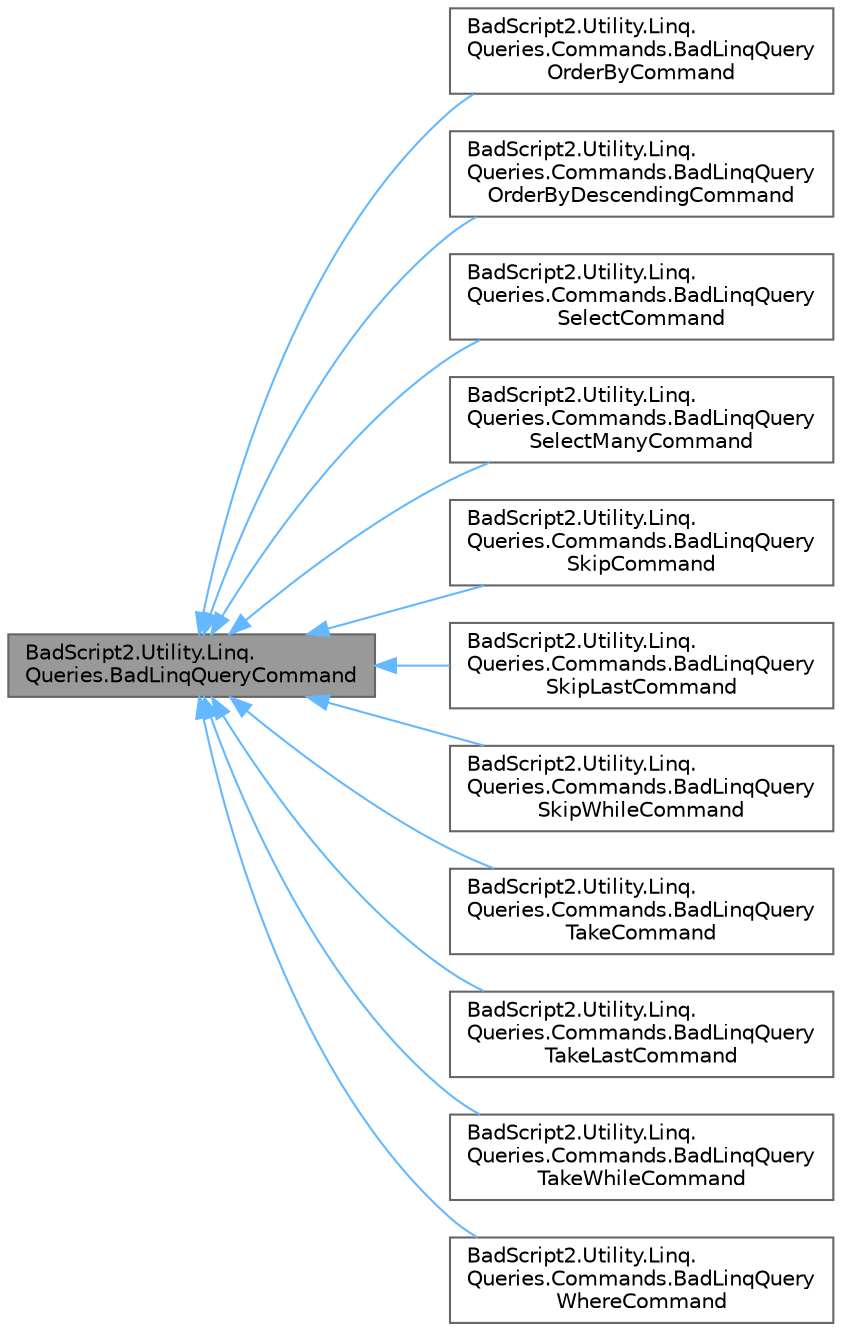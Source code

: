 digraph "BadScript2.Utility.Linq.Queries.BadLinqQueryCommand"
{
 // LATEX_PDF_SIZE
  bgcolor="transparent";
  edge [fontname=Helvetica,fontsize=10,labelfontname=Helvetica,labelfontsize=10];
  node [fontname=Helvetica,fontsize=10,shape=box,height=0.2,width=0.4];
  rankdir="LR";
  Node1 [id="Node000001",label="BadScript2.Utility.Linq.\lQueries.BadLinqQueryCommand",height=0.2,width=0.4,color="gray40", fillcolor="grey60", style="filled", fontcolor="black",tooltip=" "];
  Node1 -> Node2 [id="edge1_Node000001_Node000002",dir="back",color="steelblue1",style="solid",tooltip=" "];
  Node2 [id="Node000002",label="BadScript2.Utility.Linq.\lQueries.Commands.BadLinqQuery\lOrderByCommand",height=0.2,width=0.4,color="gray40", fillcolor="white", style="filled",URL="$class_bad_script2_1_1_utility_1_1_linq_1_1_queries_1_1_commands_1_1_bad_linq_query_order_by_command.html",tooltip=" "];
  Node1 -> Node3 [id="edge2_Node000001_Node000003",dir="back",color="steelblue1",style="solid",tooltip=" "];
  Node3 [id="Node000003",label="BadScript2.Utility.Linq.\lQueries.Commands.BadLinqQuery\lOrderByDescendingCommand",height=0.2,width=0.4,color="gray40", fillcolor="white", style="filled",URL="$class_bad_script2_1_1_utility_1_1_linq_1_1_queries_1_1_commands_1_1_bad_linq_query_order_by_descending_command.html",tooltip=" "];
  Node1 -> Node4 [id="edge3_Node000001_Node000004",dir="back",color="steelblue1",style="solid",tooltip=" "];
  Node4 [id="Node000004",label="BadScript2.Utility.Linq.\lQueries.Commands.BadLinqQuery\lSelectCommand",height=0.2,width=0.4,color="gray40", fillcolor="white", style="filled",URL="$class_bad_script2_1_1_utility_1_1_linq_1_1_queries_1_1_commands_1_1_bad_linq_query_select_command.html",tooltip=" "];
  Node1 -> Node5 [id="edge4_Node000001_Node000005",dir="back",color="steelblue1",style="solid",tooltip=" "];
  Node5 [id="Node000005",label="BadScript2.Utility.Linq.\lQueries.Commands.BadLinqQuery\lSelectManyCommand",height=0.2,width=0.4,color="gray40", fillcolor="white", style="filled",URL="$class_bad_script2_1_1_utility_1_1_linq_1_1_queries_1_1_commands_1_1_bad_linq_query_select_many_command.html",tooltip=" "];
  Node1 -> Node6 [id="edge5_Node000001_Node000006",dir="back",color="steelblue1",style="solid",tooltip=" "];
  Node6 [id="Node000006",label="BadScript2.Utility.Linq.\lQueries.Commands.BadLinqQuery\lSkipCommand",height=0.2,width=0.4,color="gray40", fillcolor="white", style="filled",URL="$class_bad_script2_1_1_utility_1_1_linq_1_1_queries_1_1_commands_1_1_bad_linq_query_skip_command.html",tooltip=" "];
  Node1 -> Node7 [id="edge6_Node000001_Node000007",dir="back",color="steelblue1",style="solid",tooltip=" "];
  Node7 [id="Node000007",label="BadScript2.Utility.Linq.\lQueries.Commands.BadLinqQuery\lSkipLastCommand",height=0.2,width=0.4,color="gray40", fillcolor="white", style="filled",URL="$class_bad_script2_1_1_utility_1_1_linq_1_1_queries_1_1_commands_1_1_bad_linq_query_skip_last_command.html",tooltip=" "];
  Node1 -> Node8 [id="edge7_Node000001_Node000008",dir="back",color="steelblue1",style="solid",tooltip=" "];
  Node8 [id="Node000008",label="BadScript2.Utility.Linq.\lQueries.Commands.BadLinqQuery\lSkipWhileCommand",height=0.2,width=0.4,color="gray40", fillcolor="white", style="filled",URL="$class_bad_script2_1_1_utility_1_1_linq_1_1_queries_1_1_commands_1_1_bad_linq_query_skip_while_command.html",tooltip=" "];
  Node1 -> Node9 [id="edge8_Node000001_Node000009",dir="back",color="steelblue1",style="solid",tooltip=" "];
  Node9 [id="Node000009",label="BadScript2.Utility.Linq.\lQueries.Commands.BadLinqQuery\lTakeCommand",height=0.2,width=0.4,color="gray40", fillcolor="white", style="filled",URL="$class_bad_script2_1_1_utility_1_1_linq_1_1_queries_1_1_commands_1_1_bad_linq_query_take_command.html",tooltip=" "];
  Node1 -> Node10 [id="edge9_Node000001_Node000010",dir="back",color="steelblue1",style="solid",tooltip=" "];
  Node10 [id="Node000010",label="BadScript2.Utility.Linq.\lQueries.Commands.BadLinqQuery\lTakeLastCommand",height=0.2,width=0.4,color="gray40", fillcolor="white", style="filled",URL="$class_bad_script2_1_1_utility_1_1_linq_1_1_queries_1_1_commands_1_1_bad_linq_query_take_last_command.html",tooltip=" "];
  Node1 -> Node11 [id="edge10_Node000001_Node000011",dir="back",color="steelblue1",style="solid",tooltip=" "];
  Node11 [id="Node000011",label="BadScript2.Utility.Linq.\lQueries.Commands.BadLinqQuery\lTakeWhileCommand",height=0.2,width=0.4,color="gray40", fillcolor="white", style="filled",URL="$class_bad_script2_1_1_utility_1_1_linq_1_1_queries_1_1_commands_1_1_bad_linq_query_take_while_command.html",tooltip=" "];
  Node1 -> Node12 [id="edge11_Node000001_Node000012",dir="back",color="steelblue1",style="solid",tooltip=" "];
  Node12 [id="Node000012",label="BadScript2.Utility.Linq.\lQueries.Commands.BadLinqQuery\lWhereCommand",height=0.2,width=0.4,color="gray40", fillcolor="white", style="filled",URL="$class_bad_script2_1_1_utility_1_1_linq_1_1_queries_1_1_commands_1_1_bad_linq_query_where_command.html",tooltip=" "];
}
